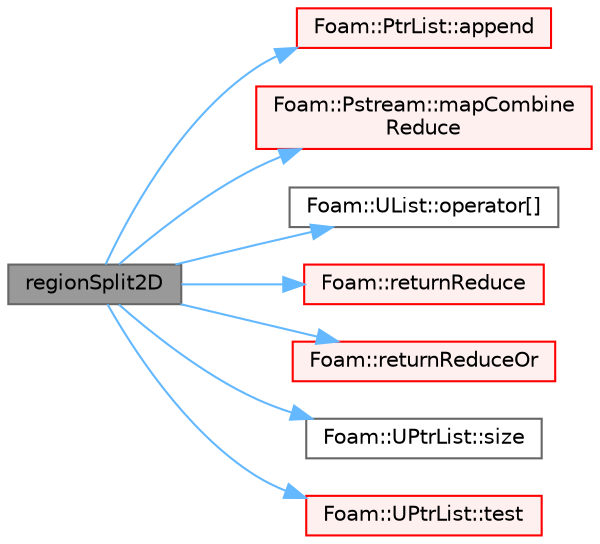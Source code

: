 digraph "regionSplit2D"
{
 // LATEX_PDF_SIZE
  bgcolor="transparent";
  edge [fontname=Helvetica,fontsize=10,labelfontname=Helvetica,labelfontsize=10];
  node [fontname=Helvetica,fontsize=10,shape=box,height=0.2,width=0.4];
  rankdir="LR";
  Node1 [id="Node000001",label="regionSplit2D",height=0.2,width=0.4,color="gray40", fillcolor="grey60", style="filled", fontcolor="black",tooltip=" "];
  Node1 -> Node2 [id="edge1_Node000001_Node000002",color="steelblue1",style="solid",tooltip=" "];
  Node2 [id="Node000002",label="Foam::PtrList::append",height=0.2,width=0.4,color="red", fillcolor="#FFF0F0", style="filled",URL="$classFoam_1_1PtrList.html#a9846c2ecbc3f323d5dc356dedb2c6cbd",tooltip=" "];
  Node1 -> Node6 [id="edge2_Node000001_Node000006",color="steelblue1",style="solid",tooltip=" "];
  Node6 [id="Node000006",label="Foam::Pstream::mapCombine\lReduce",height=0.2,width=0.4,color="red", fillcolor="#FFF0F0", style="filled",URL="$classFoam_1_1Pstream.html#aa476e023f45cbd079d5ea83e173911e1",tooltip=" "];
  Node1 -> Node26 [id="edge3_Node000001_Node000026",color="steelblue1",style="solid",tooltip=" "];
  Node26 [id="Node000026",label="Foam::UList::operator[]",height=0.2,width=0.4,color="grey40", fillcolor="white", style="filled",URL="$classFoam_1_1UList.html#ae4497141ad8b684674b3bbbb7fd4a19b",tooltip=" "];
  Node1 -> Node27 [id="edge4_Node000001_Node000027",color="steelblue1",style="solid",tooltip=" "];
  Node27 [id="Node000027",label="Foam::returnReduce",height=0.2,width=0.4,color="red", fillcolor="#FFF0F0", style="filled",URL="$namespaceFoam.html#acf61c6966eeded6a33f4925a2ab5240a",tooltip=" "];
  Node1 -> Node33 [id="edge5_Node000001_Node000033",color="steelblue1",style="solid",tooltip=" "];
  Node33 [id="Node000033",label="Foam::returnReduceOr",height=0.2,width=0.4,color="red", fillcolor="#FFF0F0", style="filled",URL="$namespaceFoam.html#a2e469ccb2cea405f7ddd435d8de00ceb",tooltip=" "];
  Node1 -> Node12 [id="edge6_Node000001_Node000012",color="steelblue1",style="solid",tooltip=" "];
  Node12 [id="Node000012",label="Foam::UPtrList::size",height=0.2,width=0.4,color="grey40", fillcolor="white", style="filled",URL="$classFoam_1_1UPtrList.html#a95603446b248fe1ecf5dc59bcc2eaff0",tooltip=" "];
  Node1 -> Node35 [id="edge7_Node000001_Node000035",color="steelblue1",style="solid",tooltip=" "];
  Node35 [id="Node000035",label="Foam::UPtrList::test",height=0.2,width=0.4,color="red", fillcolor="#FFF0F0", style="filled",URL="$classFoam_1_1UPtrList.html#a53e54aae19ba347f6f4544c764905331",tooltip=" "];
}
